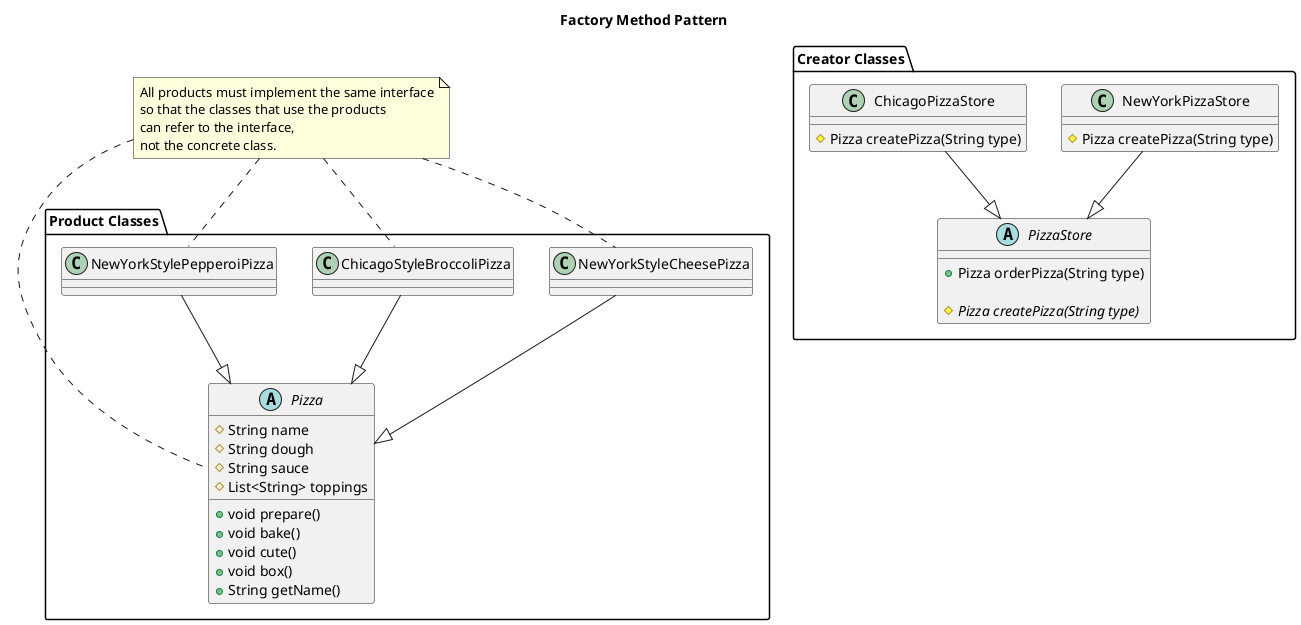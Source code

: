 @startuml

title Factory Method Pattern

note "All products must implement the same interface\nso that the classes that use the products\ncan refer to the interface,\nnot the concrete class." as N

package "Creator Classes" {
    abstract class PizzaStore {

        + Pizza orderPizza(String type)

        # {abstract} Pizza createPizza(String type)
    }

    class NewYorkPizzaStore {
        # Pizza createPizza(String type)
    }

    class ChicagoPizzaStore {
        # Pizza createPizza(String type)
    }
}

package "Product Classes" {
    abstract class Pizza {
        # String name
        # String dough
        # String sauce
        # List<String> toppings

        + void prepare()
        + void bake()
        + void cute()
        + void box()
        + String getName()
    }

    class NewYorkStyleCheesePizza {

    }

    class ChicagoStyleBroccoliPizza {

    }

    class NewYorkStylePepperoiPizza {

    }
}


NewYorkPizzaStore --|> PizzaStore
ChicagoPizzaStore --|> PizzaStore
NewYorkStyleCheesePizza --|> Pizza
ChicagoStyleBroccoliPizza --|> Pizza
NewYorkStylePepperoiPizza --|> Pizza
N .. Pizza
N .. ChicagoStyleBroccoliPizza
N .. NewYorkStyleCheesePizza
N .. NewYorkStylePepperoiPizza

@enduml